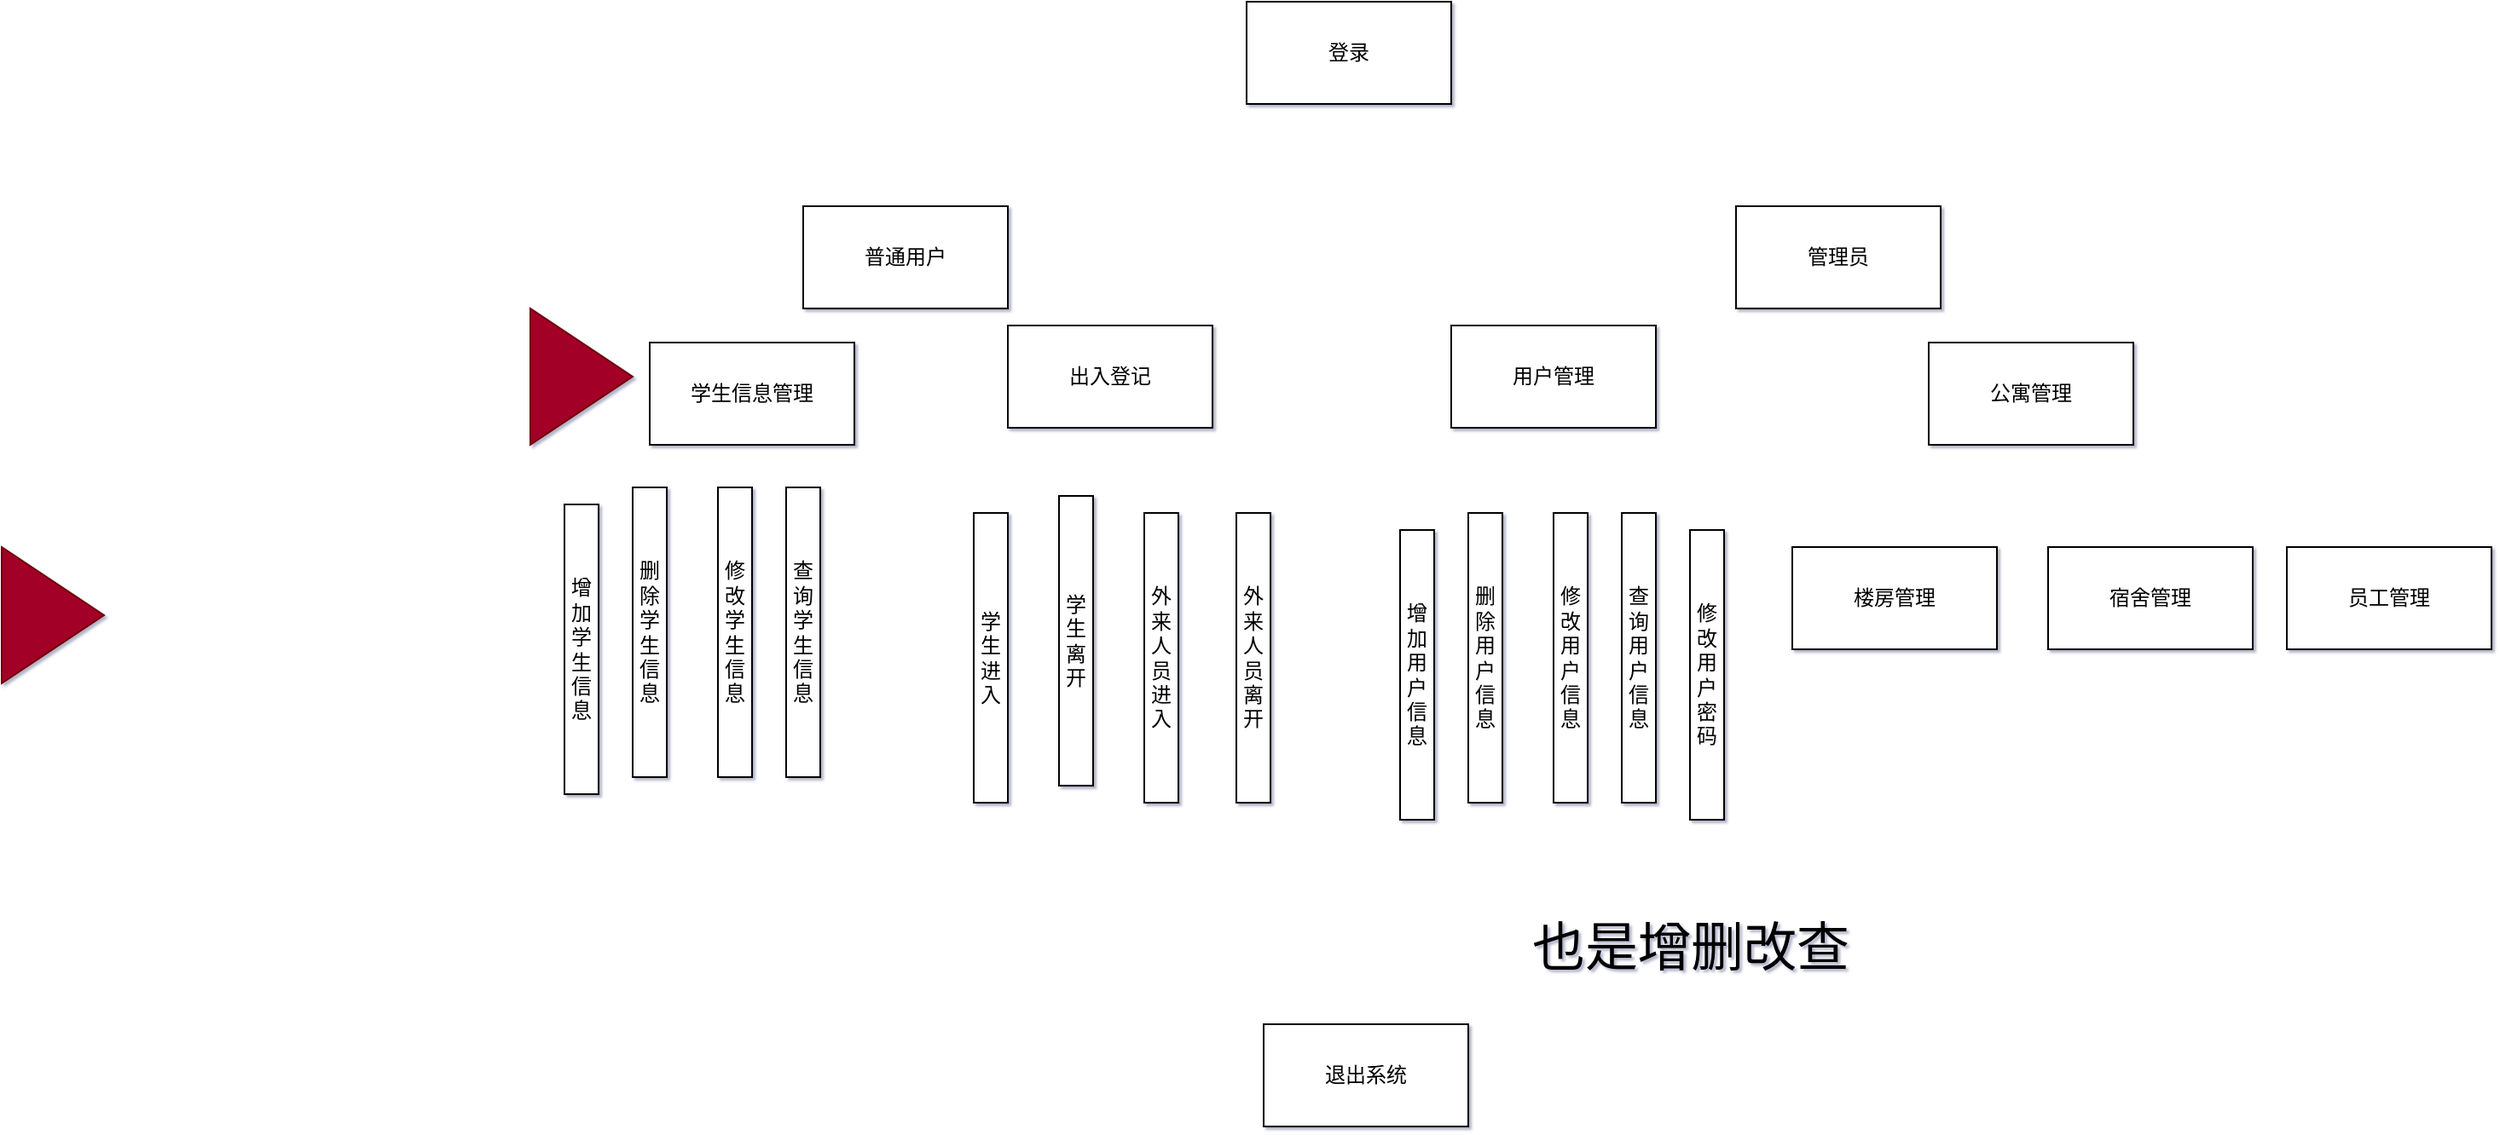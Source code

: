 <mxfile>
    <diagram id="iqwz6qbOGwKIVq8nNVdf" name="第 1 页">
        <mxGraphModel dx="2073" dy="635" grid="1" gridSize="10" guides="1" tooltips="1" connect="1" arrows="1" fold="1" page="1" pageScale="1" pageWidth="827" pageHeight="1169" background="#FFFFFF" math="0" shadow="1">
            <root>
                <mxCell id="0"/>
                <mxCell id="1" parent="0"/>
                <mxCell id="3" value="普通用户" style="whiteSpace=wrap;html=1;" parent="1" vertex="1">
                    <mxGeometry x="160" y="130" width="120" height="60" as="geometry"/>
                </mxCell>
                <mxCell id="d90480yquZR2CGh1cH3X-3" value="登录" style="whiteSpace=wrap;html=1;" parent="1" vertex="1">
                    <mxGeometry x="420" y="10" width="120" height="60" as="geometry"/>
                </mxCell>
                <mxCell id="d90480yquZR2CGh1cH3X-4" value="管理员" style="whiteSpace=wrap;html=1;" parent="1" vertex="1">
                    <mxGeometry x="707" y="130" width="120" height="60" as="geometry"/>
                </mxCell>
                <mxCell id="d90480yquZR2CGh1cH3X-13" value="增加学生信息" style="whiteSpace=wrap;html=1;" parent="1" vertex="1">
                    <mxGeometry x="20" y="305" width="20" height="170" as="geometry"/>
                </mxCell>
                <mxCell id="d90480yquZR2CGh1cH3X-14" value="删除学生信息" style="whiteSpace=wrap;html=1;" parent="1" vertex="1">
                    <mxGeometry x="60" y="295" width="20" height="170" as="geometry"/>
                </mxCell>
                <mxCell id="d90480yquZR2CGh1cH3X-15" value="外来人员离开" style="whiteSpace=wrap;html=1;" parent="1" vertex="1">
                    <mxGeometry x="414" y="310" width="20" height="170" as="geometry"/>
                </mxCell>
                <mxCell id="d90480yquZR2CGh1cH3X-16" value="外来人员进入" style="whiteSpace=wrap;html=1;" parent="1" vertex="1">
                    <mxGeometry x="360" y="310" width="20" height="170" as="geometry"/>
                </mxCell>
                <mxCell id="d90480yquZR2CGh1cH3X-17" value="学生离开" style="whiteSpace=wrap;html=1;" parent="1" vertex="1">
                    <mxGeometry x="310" y="300" width="20" height="170" as="geometry"/>
                </mxCell>
                <mxCell id="d90480yquZR2CGh1cH3X-18" value="学生进入" style="whiteSpace=wrap;html=1;" parent="1" vertex="1">
                    <mxGeometry x="260" y="310" width="20" height="170" as="geometry"/>
                </mxCell>
                <mxCell id="d90480yquZR2CGh1cH3X-20" value="查询学生信息" style="whiteSpace=wrap;html=1;" parent="1" vertex="1">
                    <mxGeometry x="150" y="295" width="20" height="170" as="geometry"/>
                </mxCell>
                <mxCell id="d90480yquZR2CGh1cH3X-22" value="修改学生信息" style="whiteSpace=wrap;html=1;" parent="1" vertex="1">
                    <mxGeometry x="110" y="295" width="20" height="170" as="geometry"/>
                </mxCell>
                <mxCell id="d90480yquZR2CGh1cH3X-23" value="学生信息管理" style="whiteSpace=wrap;html=1;" parent="1" vertex="1">
                    <mxGeometry x="70" y="210" width="120" height="60" as="geometry"/>
                </mxCell>
                <mxCell id="d90480yquZR2CGh1cH3X-24" value="出入登记" style="whiteSpace=wrap;html=1;" parent="1" vertex="1">
                    <mxGeometry x="280" y="200" width="120" height="60" as="geometry"/>
                </mxCell>
                <mxCell id="d90480yquZR2CGh1cH3X-27" value="用户管理" style="whiteSpace=wrap;html=1;" parent="1" vertex="1">
                    <mxGeometry x="540" y="200" width="120" height="60" as="geometry"/>
                </mxCell>
                <mxCell id="d90480yquZR2CGh1cH3X-28" value="公寓管理" style="whiteSpace=wrap;html=1;" parent="1" vertex="1">
                    <mxGeometry x="820" y="210" width="120" height="60" as="geometry"/>
                </mxCell>
                <mxCell id="d90480yquZR2CGh1cH3X-29" value="增加用户信息" style="whiteSpace=wrap;html=1;" parent="1" vertex="1">
                    <mxGeometry x="510" y="320" width="20" height="170" as="geometry"/>
                </mxCell>
                <mxCell id="d90480yquZR2CGh1cH3X-30" value="删除用户信息" style="whiteSpace=wrap;html=1;" parent="1" vertex="1">
                    <mxGeometry x="550" y="310" width="20" height="170" as="geometry"/>
                </mxCell>
                <mxCell id="d90480yquZR2CGh1cH3X-31" value="查询用户信息" style="whiteSpace=wrap;html=1;" parent="1" vertex="1">
                    <mxGeometry x="640" y="310" width="20" height="170" as="geometry"/>
                </mxCell>
                <mxCell id="d90480yquZR2CGh1cH3X-32" value="修改用户信息" style="whiteSpace=wrap;html=1;" parent="1" vertex="1">
                    <mxGeometry x="600" y="310" width="20" height="170" as="geometry"/>
                </mxCell>
                <mxCell id="d90480yquZR2CGh1cH3X-33" value="修改用户密码" style="whiteSpace=wrap;html=1;" parent="1" vertex="1">
                    <mxGeometry x="680" y="320" width="20" height="170" as="geometry"/>
                </mxCell>
                <mxCell id="d90480yquZR2CGh1cH3X-34" value="楼房管理" style="whiteSpace=wrap;html=1;" parent="1" vertex="1">
                    <mxGeometry x="740" y="330" width="120" height="60" as="geometry"/>
                </mxCell>
                <mxCell id="d90480yquZR2CGh1cH3X-35" value="宿舍管理" style="whiteSpace=wrap;html=1;" parent="1" vertex="1">
                    <mxGeometry x="890" y="330" width="120" height="60" as="geometry"/>
                </mxCell>
                <mxCell id="d90480yquZR2CGh1cH3X-37" value="员工管理" style="whiteSpace=wrap;html=1;" parent="1" vertex="1">
                    <mxGeometry x="1030" y="330" width="120" height="60" as="geometry"/>
                </mxCell>
                <mxCell id="d90480yquZR2CGh1cH3X-38" value="也是增删改查" style="text;html=1;align=center;verticalAlign=middle;resizable=0;points=[];autosize=1;strokeColor=none;fontColor=#000000;fontSize=31;" parent="1" vertex="1">
                    <mxGeometry x="580" y="545" width="200" height="40" as="geometry"/>
                </mxCell>
                <mxCell id="4" value="退出系统" style="whiteSpace=wrap;html=1;" parent="1" vertex="1">
                    <mxGeometry x="430" y="610" width="120" height="60" as="geometry"/>
                </mxCell>
                <mxCell id="6" value="" style="triangle;whiteSpace=wrap;html=1;fillColor=#a20025;strokeColor=#6F0000;fontColor=#ffffff;" parent="1" vertex="1">
                    <mxGeometry x="-310" y="330" width="60" height="80" as="geometry"/>
                </mxCell>
                <mxCell id="7" value="" style="triangle;whiteSpace=wrap;html=1;fillColor=#a20025;strokeColor=#6F0000;fontColor=#ffffff;" parent="1" vertex="1">
                    <mxGeometry y="190" width="60" height="80" as="geometry"/>
                </mxCell>
            </root>
        </mxGraphModel>
    </diagram>
</mxfile>
